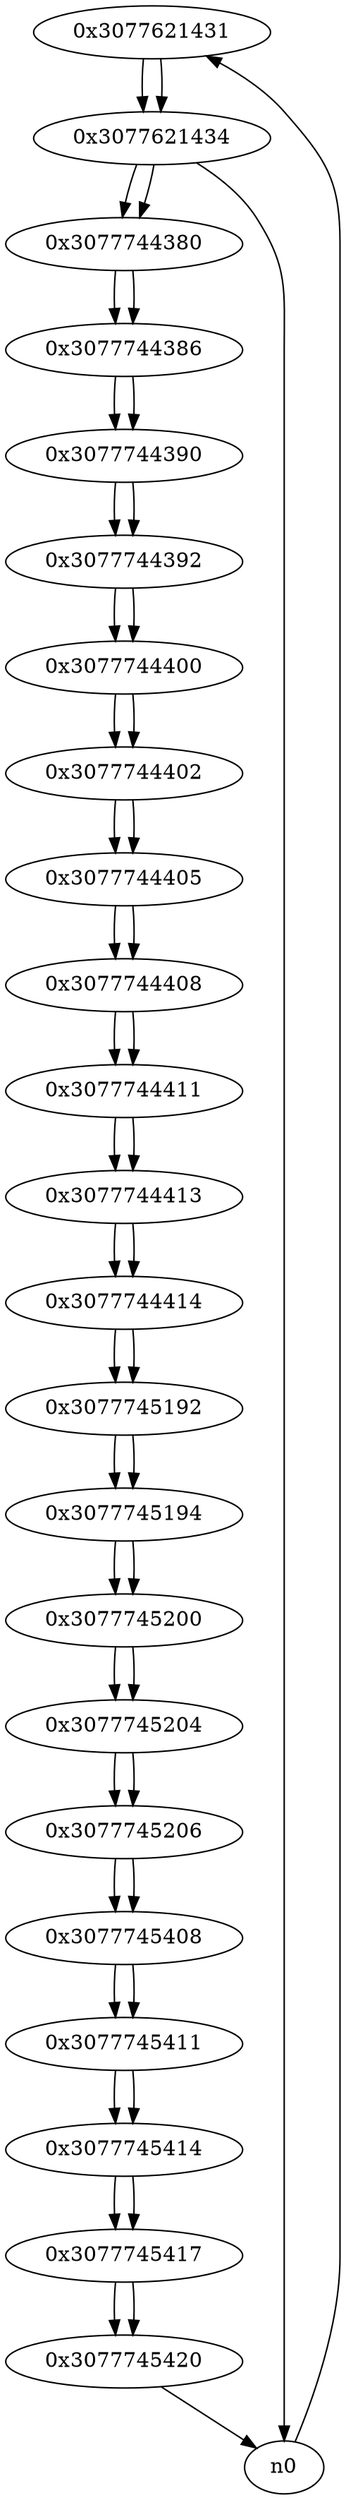 digraph G{
/* nodes */
  n1 [label="0x3077621431"]
  n2 [label="0x3077621434"]
  n3 [label="0x3077744380"]
  n4 [label="0x3077744386"]
  n5 [label="0x3077744390"]
  n6 [label="0x3077744392"]
  n7 [label="0x3077744400"]
  n8 [label="0x3077744402"]
  n9 [label="0x3077744405"]
  n10 [label="0x3077744408"]
  n11 [label="0x3077744411"]
  n12 [label="0x3077744413"]
  n13 [label="0x3077744414"]
  n14 [label="0x3077745192"]
  n15 [label="0x3077745194"]
  n16 [label="0x3077745200"]
  n17 [label="0x3077745204"]
  n18 [label="0x3077745206"]
  n19 [label="0x3077745408"]
  n20 [label="0x3077745411"]
  n21 [label="0x3077745414"]
  n22 [label="0x3077745417"]
  n23 [label="0x3077745420"]
/* edges */
n1 -> n2;
n0 -> n1;
n2 -> n3;
n2 -> n0;
n1 -> n2;
n3 -> n4;
n2 -> n3;
n4 -> n5;
n3 -> n4;
n5 -> n6;
n4 -> n5;
n6 -> n7;
n5 -> n6;
n7 -> n8;
n6 -> n7;
n8 -> n9;
n7 -> n8;
n9 -> n10;
n8 -> n9;
n10 -> n11;
n9 -> n10;
n11 -> n12;
n10 -> n11;
n12 -> n13;
n11 -> n12;
n13 -> n14;
n12 -> n13;
n14 -> n15;
n13 -> n14;
n15 -> n16;
n14 -> n15;
n16 -> n17;
n15 -> n16;
n17 -> n18;
n16 -> n17;
n18 -> n19;
n17 -> n18;
n19 -> n20;
n18 -> n19;
n20 -> n21;
n19 -> n20;
n21 -> n22;
n20 -> n21;
n22 -> n23;
n21 -> n22;
n23 -> n0;
n22 -> n23;
}
